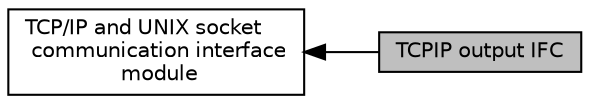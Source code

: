 digraph "TCPIP output IFC"
{
  edge [fontname="Helvetica",fontsize="10",labelfontname="Helvetica",labelfontsize="10"];
  node [fontname="Helvetica",fontsize="10",shape=record];
  rankdir=LR;
  Node0 [label="TCPIP output IFC",height=0.2,width=0.4,color="black", fillcolor="grey75", style="filled", fontcolor="black"];
  Node1 [label="TCP/IP and UNIX socket\l communication interface\l module",height=0.2,width=0.4,color="black", fillcolor="white", style="filled",URL="$group__tcpip__ifc.html"];
  Node1->Node0 [shape=plaintext, dir="back", style="solid"];
}
